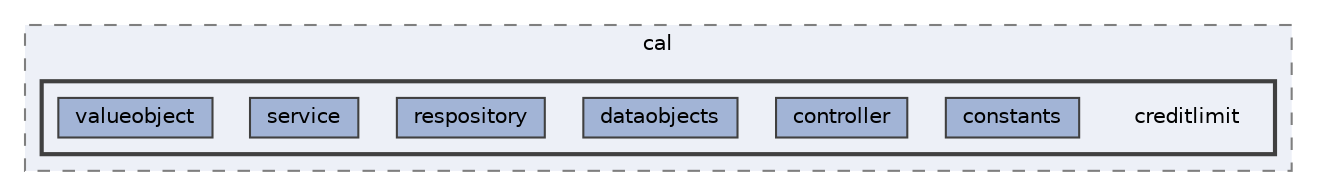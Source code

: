 digraph "repository/creditlimit/src/main/java/com/sterlite/cal/creditlimit"
{
 // LATEX_PDF_SIZE
  bgcolor="transparent";
  edge [fontname=Helvetica,fontsize=10,labelfontname=Helvetica,labelfontsize=10];
  node [fontname=Helvetica,fontsize=10,shape=box,height=0.2,width=0.4];
  compound=true
  subgraph clusterdir_b7ea8808ee0eae3bba3cd190bdfd2c76 {
    graph [ bgcolor="#edf0f7", pencolor="grey50", label="cal", fontname=Helvetica,fontsize=10 style="filled,dashed", URL="dir_b7ea8808ee0eae3bba3cd190bdfd2c76.html",tooltip=""]
  subgraph clusterdir_7e1a85fbce92f4bc0f8fdd75159f148f {
    graph [ bgcolor="#edf0f7", pencolor="grey25", label="", fontname=Helvetica,fontsize=10 style="filled,bold", URL="dir_7e1a85fbce92f4bc0f8fdd75159f148f.html",tooltip=""]
    dir_7e1a85fbce92f4bc0f8fdd75159f148f [shape=plaintext, label="creditlimit"];
  dir_044ab402d92e574a44070b85f659c4d5 [label="constants", fillcolor="#a2b4d6", color="grey25", style="filled", URL="dir_044ab402d92e574a44070b85f659c4d5.html",tooltip=""];
  dir_547f247f674ac3e1d8ccc2c8adefdad9 [label="controller", fillcolor="#a2b4d6", color="grey25", style="filled", URL="dir_547f247f674ac3e1d8ccc2c8adefdad9.html",tooltip=""];
  dir_b0a01938814b994687424bbda903982b [label="dataobjects", fillcolor="#a2b4d6", color="grey25", style="filled", URL="dir_b0a01938814b994687424bbda903982b.html",tooltip=""];
  dir_7a1326caca3e431c35ac60a6649e5df2 [label="respository", fillcolor="#a2b4d6", color="grey25", style="filled", URL="dir_7a1326caca3e431c35ac60a6649e5df2.html",tooltip=""];
  dir_ce34aaf681760e3a58d15d7979c3c56c [label="service", fillcolor="#a2b4d6", color="grey25", style="filled", URL="dir_ce34aaf681760e3a58d15d7979c3c56c.html",tooltip=""];
  dir_09f46b9e363c60ff951cc9ade01447d6 [label="valueobject", fillcolor="#a2b4d6", color="grey25", style="filled", URL="dir_09f46b9e363c60ff951cc9ade01447d6.html",tooltip=""];
  }
  }
}
